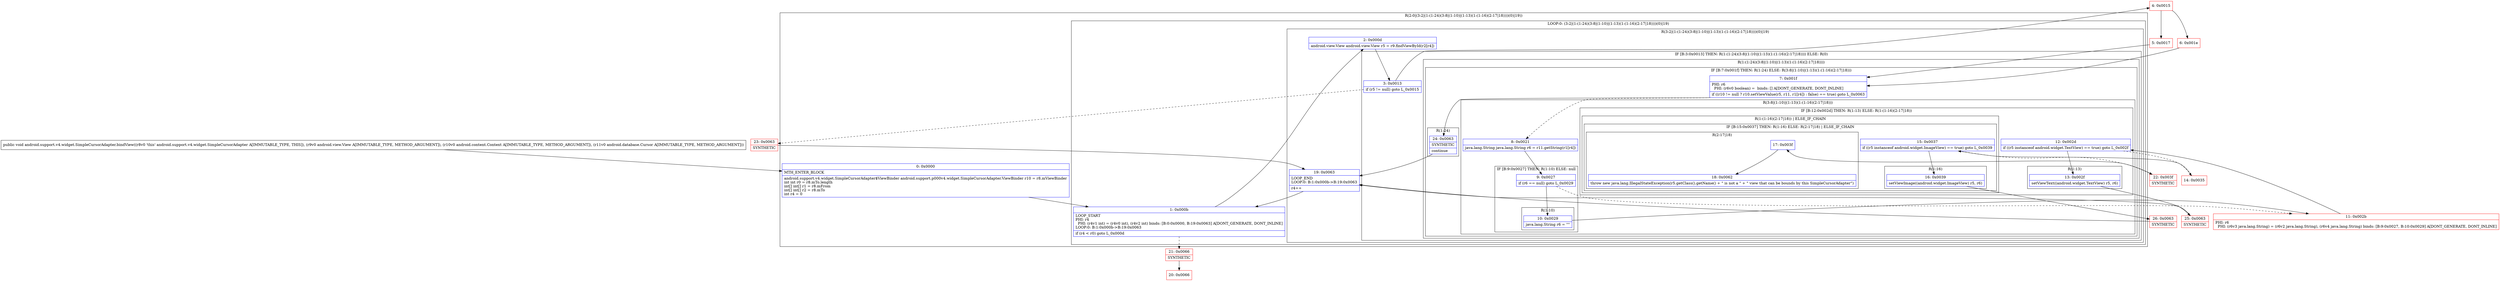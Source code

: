 digraph "CFG forandroid.support.v4.widget.SimpleCursorAdapter.bindView(Landroid\/view\/View;Landroid\/content\/Context;Landroid\/database\/Cursor;)V" {
subgraph cluster_Region_1656769423 {
label = "R(2:0|(3:2|(1:(1:24)(3:8|(1:10)|(1:13)(1:(1:16)(2:17|18))))(0)|19))";
node [shape=record,color=blue];
Node_0 [shape=record,label="{0\:\ 0x0000|MTH_ENTER_BLOCK\l|android.support.v4.widget.SimpleCursorAdapter$ViewBinder android.support.p000v4.widget.SimpleCursorAdapter.ViewBinder r10 = r8.mViewBinder\lint int r0 = r8.mTo.length\lint[] int[] r1 = r8.mFrom\lint[] int[] r2 = r8.mTo\lint r4 = 0\l}"];
subgraph cluster_LoopRegion_84365816 {
label = "LOOP:0: (3:2|(1:(1:24)(3:8|(1:10)|(1:13)(1:(1:16)(2:17|18))))(0)|19)";
node [shape=record,color=blue];
Node_1 [shape=record,label="{1\:\ 0x000b|LOOP_START\lPHI: r4 \l  PHI: (r4v1 int) = (r4v0 int), (r4v2 int) binds: [B:0:0x0000, B:19:0x0063] A[DONT_GENERATE, DONT_INLINE]\lLOOP:0: B:1:0x000b\-\>B:19:0x0063\l|if (r4 \< r0) goto L_0x000d\l}"];
subgraph cluster_Region_1500345277 {
label = "R(3:2|(1:(1:24)(3:8|(1:10)|(1:13)(1:(1:16)(2:17|18))))(0)|19)";
node [shape=record,color=blue];
Node_2 [shape=record,label="{2\:\ 0x000d|android.view.View android.view.View r5 = r9.findViewById(r2[r4])\l}"];
subgraph cluster_IfRegion_723445133 {
label = "IF [B:3:0x0013] THEN: R(1:(1:24)(3:8|(1:10)|(1:13)(1:(1:16)(2:17|18)))) ELSE: R(0)";
node [shape=record,color=blue];
Node_3 [shape=record,label="{3\:\ 0x0013|if (r5 != null) goto L_0x0015\l}"];
subgraph cluster_Region_812065509 {
label = "R(1:(1:24)(3:8|(1:10)|(1:13)(1:(1:16)(2:17|18))))";
node [shape=record,color=blue];
subgraph cluster_IfRegion_2048988161 {
label = "IF [B:7:0x001f] THEN: R(1:24) ELSE: R(3:8|(1:10)|(1:13)(1:(1:16)(2:17|18)))";
node [shape=record,color=blue];
Node_7 [shape=record,label="{7\:\ 0x001f|PHI: r6 \l  PHI: (r6v0 boolean) =  binds: [] A[DONT_GENERATE, DONT_INLINE]\l|if ((r10 != null ? r10.setViewValue(r5, r11, r1[r4]) : false) == true) goto L_0x0063\l}"];
subgraph cluster_Region_441510169 {
label = "R(1:24)";
node [shape=record,color=blue];
Node_24 [shape=record,label="{24\:\ 0x0063|SYNTHETIC\l|continue\l}"];
}
subgraph cluster_Region_957467427 {
label = "R(3:8|(1:10)|(1:13)(1:(1:16)(2:17|18)))";
node [shape=record,color=blue];
Node_8 [shape=record,label="{8\:\ 0x0021|java.lang.String java.lang.String r6 = r11.getString(r1[r4])\l}"];
subgraph cluster_IfRegion_928889390 {
label = "IF [B:9:0x0027] THEN: R(1:10) ELSE: null";
node [shape=record,color=blue];
Node_9 [shape=record,label="{9\:\ 0x0027|if (r6 == null) goto L_0x0029\l}"];
subgraph cluster_Region_109391023 {
label = "R(1:10)";
node [shape=record,color=blue];
Node_10 [shape=record,label="{10\:\ 0x0029|java.lang.String r6 = \"\"\l}"];
}
}
subgraph cluster_IfRegion_338291079 {
label = "IF [B:12:0x002d] THEN: R(1:13) ELSE: R(1:(1:16)(2:17|18))";
node [shape=record,color=blue];
Node_12 [shape=record,label="{12\:\ 0x002d|if ((r5 instanceof android.widget.TextView) == true) goto L_0x002f\l}"];
subgraph cluster_Region_592867570 {
label = "R(1:13)";
node [shape=record,color=blue];
Node_13 [shape=record,label="{13\:\ 0x002f|setViewText((android.widget.TextView) r5, r6)\l}"];
}
subgraph cluster_Region_209332000 {
label = "R(1:(1:16)(2:17|18)) | ELSE_IF_CHAIN\l";
node [shape=record,color=blue];
subgraph cluster_IfRegion_294920126 {
label = "IF [B:15:0x0037] THEN: R(1:16) ELSE: R(2:17|18) | ELSE_IF_CHAIN\l";
node [shape=record,color=blue];
Node_15 [shape=record,label="{15\:\ 0x0037|if ((r5 instanceof android.widget.ImageView) == true) goto L_0x0039\l}"];
subgraph cluster_Region_1308271244 {
label = "R(1:16)";
node [shape=record,color=blue];
Node_16 [shape=record,label="{16\:\ 0x0039|setViewImage((android.widget.ImageView) r5, r6)\l}"];
}
subgraph cluster_Region_381951845 {
label = "R(2:17|18)";
node [shape=record,color=blue];
Node_17 [shape=record,label="{17\:\ 0x003f}"];
Node_18 [shape=record,label="{18\:\ 0x0062|throw new java.lang.IllegalStateException(r5.getClass().getName() + \" is not a \" + \" view that can be bounds by this SimpleCursorAdapter\")\l}"];
}
}
}
}
}
}
}
subgraph cluster_Region_1302701216 {
label = "R(0)";
node [shape=record,color=blue];
}
}
Node_19 [shape=record,label="{19\:\ 0x0063|LOOP_END\lLOOP:0: B:1:0x000b\-\>B:19:0x0063\l|r4++\l}"];
}
}
}
Node_4 [shape=record,color=red,label="{4\:\ 0x0015}"];
Node_5 [shape=record,color=red,label="{5\:\ 0x0017}"];
Node_6 [shape=record,color=red,label="{6\:\ 0x001e}"];
Node_11 [shape=record,color=red,label="{11\:\ 0x002b|PHI: r6 \l  PHI: (r6v3 java.lang.String) = (r6v2 java.lang.String), (r6v4 java.lang.String) binds: [B:9:0x0027, B:10:0x0029] A[DONT_GENERATE, DONT_INLINE]\l}"];
Node_14 [shape=record,color=red,label="{14\:\ 0x0035}"];
Node_20 [shape=record,color=red,label="{20\:\ 0x0066}"];
Node_21 [shape=record,color=red,label="{21\:\ 0x0066|SYNTHETIC\l}"];
Node_22 [shape=record,color=red,label="{22\:\ 0x003f|SYNTHETIC\l}"];
Node_23 [shape=record,color=red,label="{23\:\ 0x0063|SYNTHETIC\l}"];
Node_25 [shape=record,color=red,label="{25\:\ 0x0063|SYNTHETIC\l}"];
Node_26 [shape=record,color=red,label="{26\:\ 0x0063|SYNTHETIC\l}"];
MethodNode[shape=record,label="{public void android.support.v4.widget.SimpleCursorAdapter.bindView((r8v0 'this' android.support.v4.widget.SimpleCursorAdapter A[IMMUTABLE_TYPE, THIS]), (r9v0 android.view.View A[IMMUTABLE_TYPE, METHOD_ARGUMENT]), (r10v0 android.content.Context A[IMMUTABLE_TYPE, METHOD_ARGUMENT]), (r11v0 android.database.Cursor A[IMMUTABLE_TYPE, METHOD_ARGUMENT])) }"];
MethodNode -> Node_0;
Node_0 -> Node_1;
Node_1 -> Node_2;
Node_1 -> Node_21[style=dashed];
Node_2 -> Node_3;
Node_3 -> Node_4;
Node_3 -> Node_23[style=dashed];
Node_7 -> Node_8[style=dashed];
Node_7 -> Node_24;
Node_24 -> Node_19;
Node_8 -> Node_9;
Node_9 -> Node_10;
Node_9 -> Node_11[style=dashed];
Node_10 -> Node_11;
Node_12 -> Node_13;
Node_12 -> Node_14[style=dashed];
Node_13 -> Node_25;
Node_15 -> Node_16;
Node_15 -> Node_22[style=dashed];
Node_16 -> Node_26;
Node_17 -> Node_18;
Node_19 -> Node_1;
Node_4 -> Node_5;
Node_4 -> Node_6;
Node_5 -> Node_7;
Node_6 -> Node_7;
Node_11 -> Node_12;
Node_14 -> Node_15;
Node_21 -> Node_20;
Node_22 -> Node_17;
Node_23 -> Node_19;
Node_25 -> Node_19;
Node_26 -> Node_19;
}

